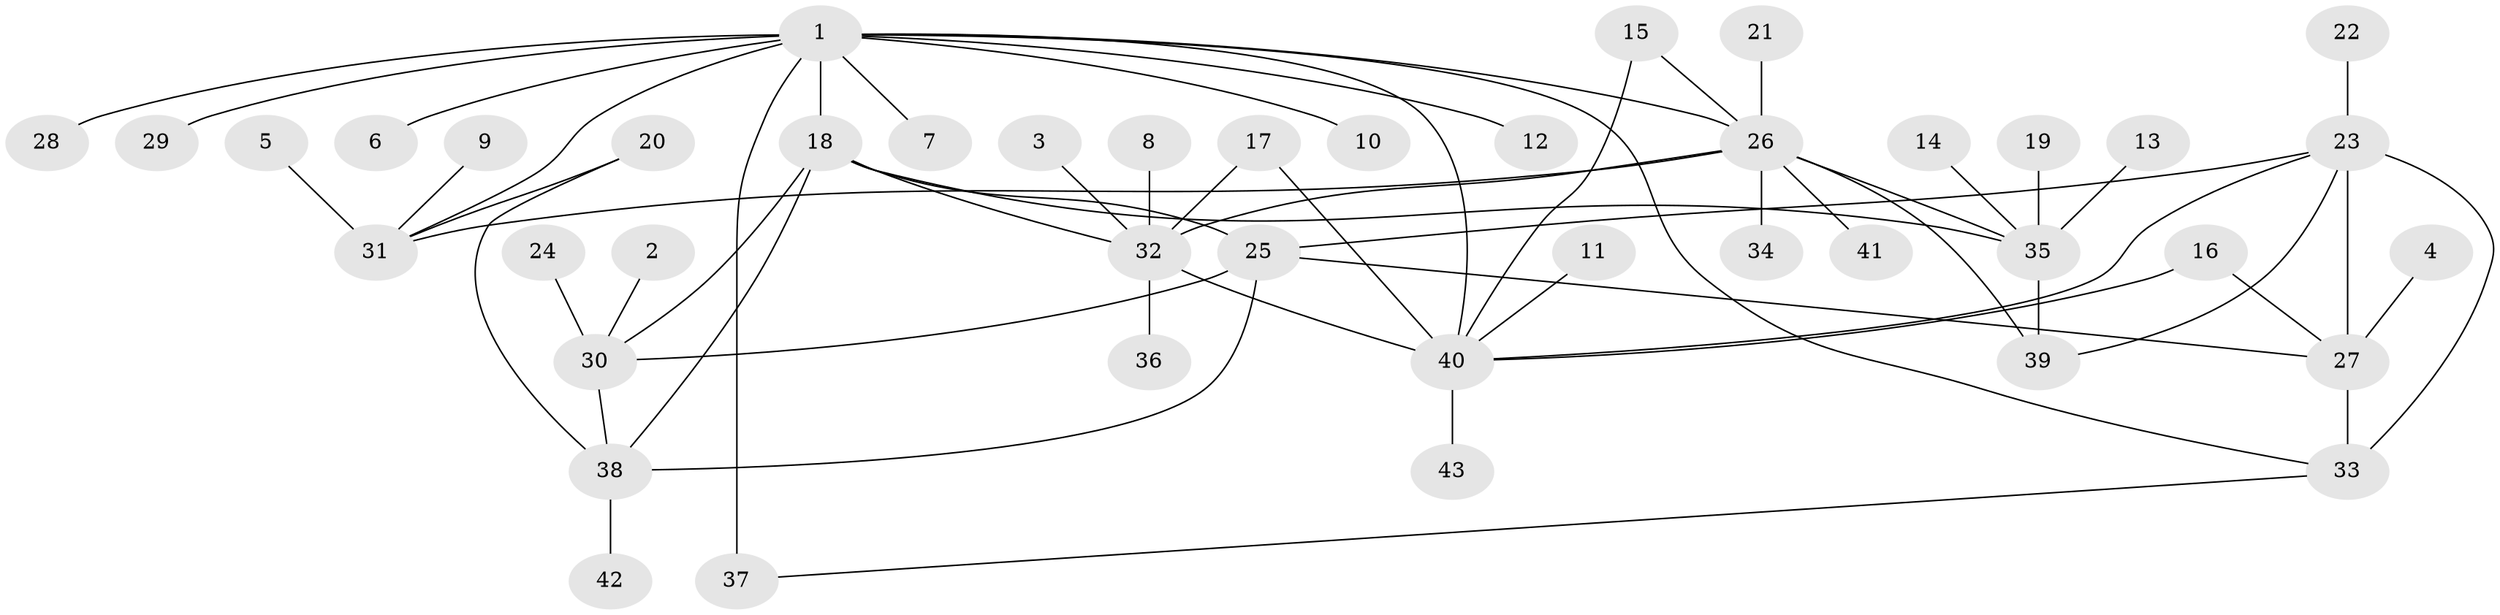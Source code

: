 // original degree distribution, {9: 0.023255813953488372, 7: 0.05813953488372093, 4: 0.03488372093023256, 5: 0.023255813953488372, 11: 0.023255813953488372, 6: 0.05813953488372093, 8: 0.023255813953488372, 1: 0.5697674418604651, 3: 0.046511627906976744, 2: 0.13953488372093023}
// Generated by graph-tools (version 1.1) at 2025/26/03/09/25 03:26:38]
// undirected, 43 vertices, 60 edges
graph export_dot {
graph [start="1"]
  node [color=gray90,style=filled];
  1;
  2;
  3;
  4;
  5;
  6;
  7;
  8;
  9;
  10;
  11;
  12;
  13;
  14;
  15;
  16;
  17;
  18;
  19;
  20;
  21;
  22;
  23;
  24;
  25;
  26;
  27;
  28;
  29;
  30;
  31;
  32;
  33;
  34;
  35;
  36;
  37;
  38;
  39;
  40;
  41;
  42;
  43;
  1 -- 6 [weight=1.0];
  1 -- 7 [weight=1.0];
  1 -- 10 [weight=1.0];
  1 -- 12 [weight=1.0];
  1 -- 18 [weight=1.0];
  1 -- 26 [weight=1.0];
  1 -- 28 [weight=1.0];
  1 -- 29 [weight=1.0];
  1 -- 31 [weight=1.0];
  1 -- 33 [weight=1.0];
  1 -- 37 [weight=2.0];
  1 -- 40 [weight=1.0];
  2 -- 30 [weight=1.0];
  3 -- 32 [weight=1.0];
  4 -- 27 [weight=1.0];
  5 -- 31 [weight=1.0];
  8 -- 32 [weight=1.0];
  9 -- 31 [weight=1.0];
  11 -- 40 [weight=1.0];
  13 -- 35 [weight=1.0];
  14 -- 35 [weight=1.0];
  15 -- 26 [weight=1.0];
  15 -- 40 [weight=1.0];
  16 -- 27 [weight=1.0];
  16 -- 40 [weight=1.0];
  17 -- 32 [weight=1.0];
  17 -- 40 [weight=2.0];
  18 -- 25 [weight=1.0];
  18 -- 30 [weight=1.0];
  18 -- 32 [weight=2.0];
  18 -- 35 [weight=1.0];
  18 -- 38 [weight=1.0];
  19 -- 35 [weight=1.0];
  20 -- 31 [weight=1.0];
  20 -- 38 [weight=1.0];
  21 -- 26 [weight=1.0];
  22 -- 23 [weight=1.0];
  23 -- 25 [weight=1.0];
  23 -- 27 [weight=2.0];
  23 -- 33 [weight=2.0];
  23 -- 39 [weight=1.0];
  23 -- 40 [weight=1.0];
  24 -- 30 [weight=1.0];
  25 -- 27 [weight=1.0];
  25 -- 30 [weight=1.0];
  25 -- 38 [weight=1.0];
  26 -- 31 [weight=1.0];
  26 -- 32 [weight=1.0];
  26 -- 34 [weight=1.0];
  26 -- 35 [weight=1.0];
  26 -- 39 [weight=2.0];
  26 -- 41 [weight=1.0];
  27 -- 33 [weight=1.0];
  30 -- 38 [weight=1.0];
  32 -- 36 [weight=1.0];
  32 -- 40 [weight=2.0];
  33 -- 37 [weight=1.0];
  35 -- 39 [weight=2.0];
  38 -- 42 [weight=1.0];
  40 -- 43 [weight=1.0];
}
